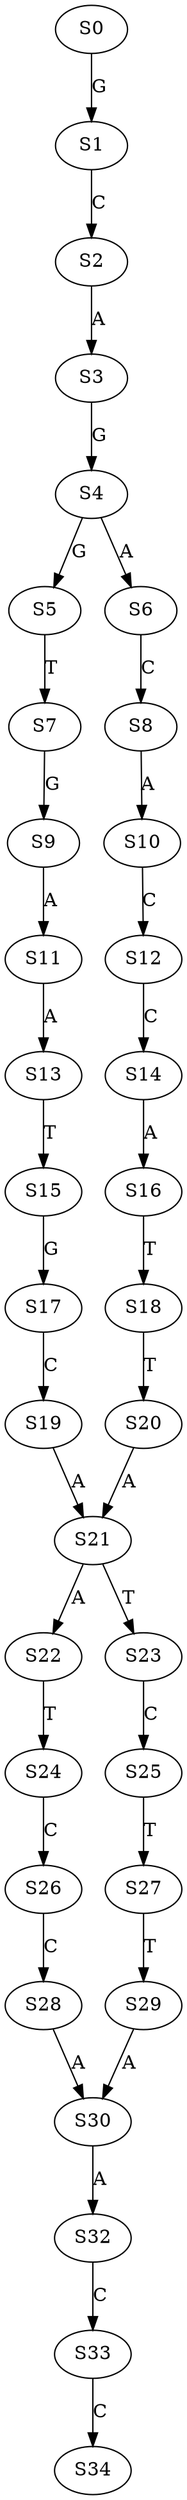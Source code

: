 strict digraph  {
	S0 -> S1 [ label = G ];
	S1 -> S2 [ label = C ];
	S2 -> S3 [ label = A ];
	S3 -> S4 [ label = G ];
	S4 -> S5 [ label = G ];
	S4 -> S6 [ label = A ];
	S5 -> S7 [ label = T ];
	S6 -> S8 [ label = C ];
	S7 -> S9 [ label = G ];
	S8 -> S10 [ label = A ];
	S9 -> S11 [ label = A ];
	S10 -> S12 [ label = C ];
	S11 -> S13 [ label = A ];
	S12 -> S14 [ label = C ];
	S13 -> S15 [ label = T ];
	S14 -> S16 [ label = A ];
	S15 -> S17 [ label = G ];
	S16 -> S18 [ label = T ];
	S17 -> S19 [ label = C ];
	S18 -> S20 [ label = T ];
	S19 -> S21 [ label = A ];
	S20 -> S21 [ label = A ];
	S21 -> S22 [ label = A ];
	S21 -> S23 [ label = T ];
	S22 -> S24 [ label = T ];
	S23 -> S25 [ label = C ];
	S24 -> S26 [ label = C ];
	S25 -> S27 [ label = T ];
	S26 -> S28 [ label = C ];
	S27 -> S29 [ label = T ];
	S28 -> S30 [ label = A ];
	S29 -> S30 [ label = A ];
	S30 -> S32 [ label = A ];
	S32 -> S33 [ label = C ];
	S33 -> S34 [ label = C ];
}
